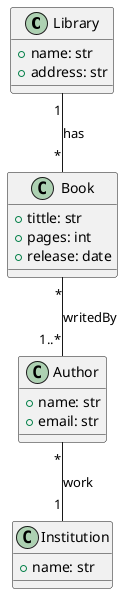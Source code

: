 @startuml
skinparam groupInheritance 2

class Library {
+ name: str
+ address: str
}

class Book{
+ tittle: str
+ pages: int
+ release: date
}

class Author {
+ name: str
+ email: str 
}

class Institution {
+ name: str
}

Book "*" -- "1..*" Author: writedBy
Library "1" -- "*" Book: has
Author "*" -- "1" Institution: work

@enduml